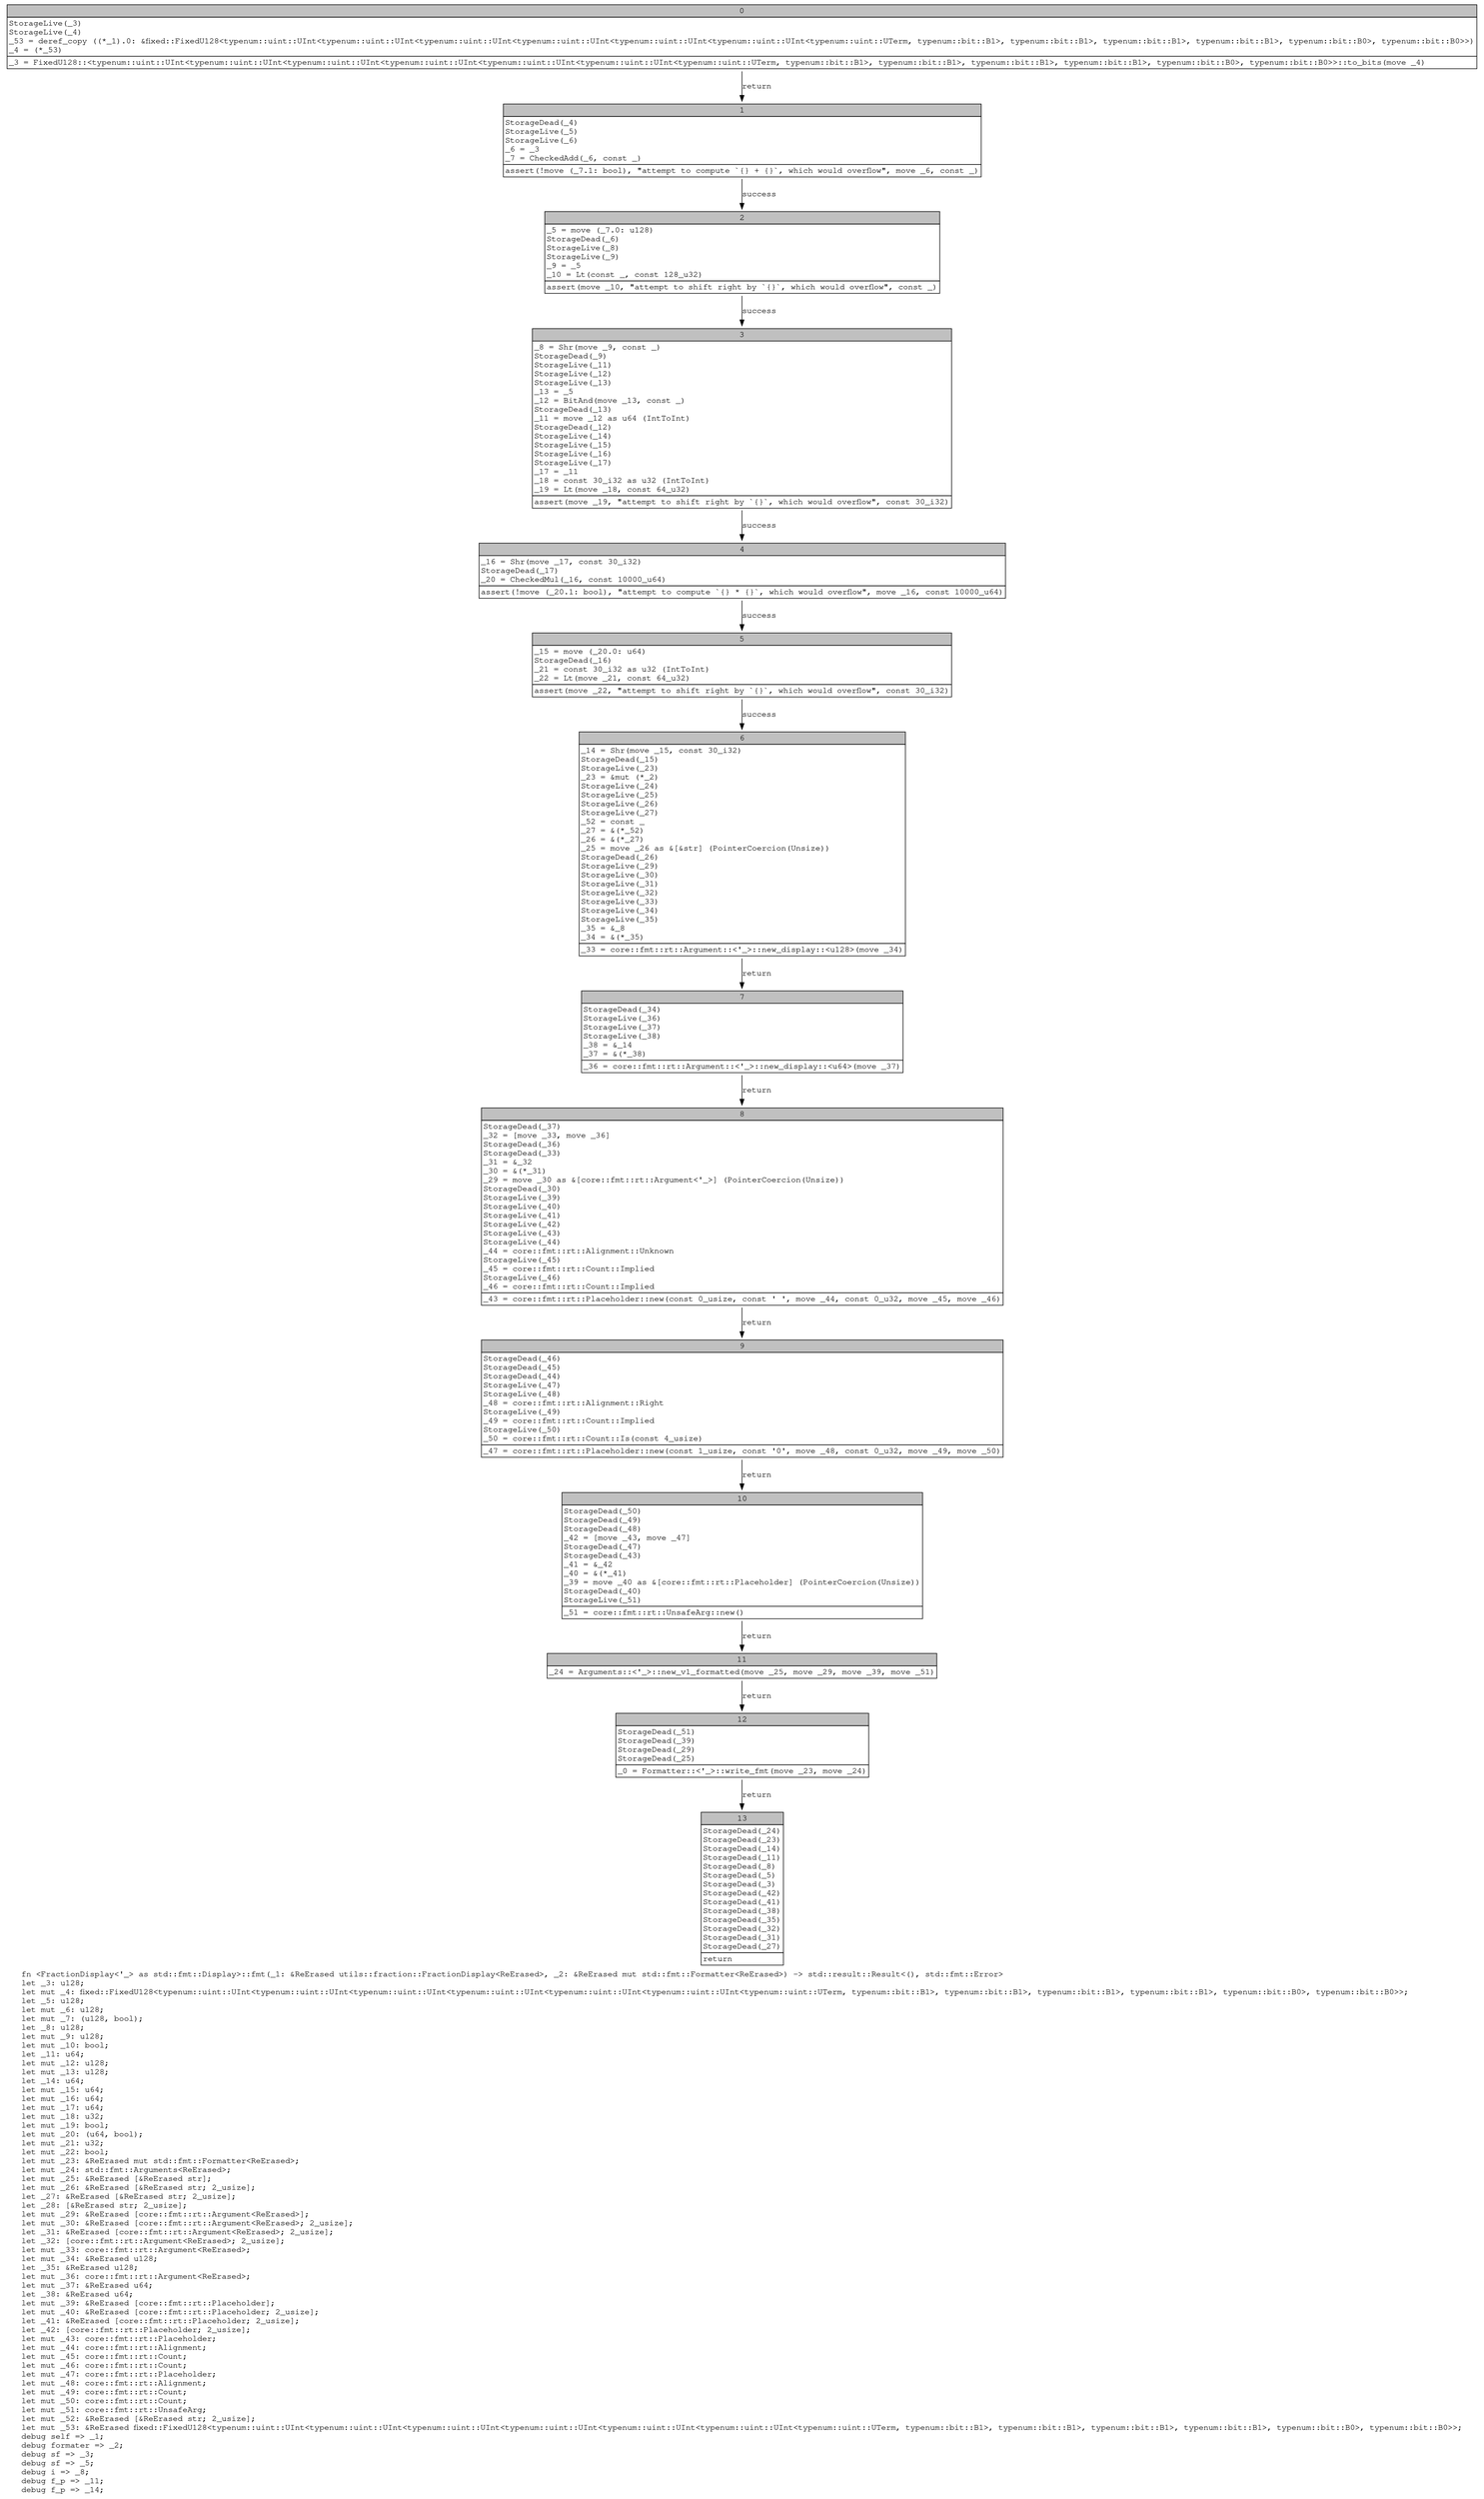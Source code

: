 digraph Mir_0_2483 {
    graph [fontname="Courier, monospace"];
    node [fontname="Courier, monospace"];
    edge [fontname="Courier, monospace"];
    label=<fn &lt;FractionDisplay&lt;'_&gt; as std::fmt::Display&gt;::fmt(_1: &amp;ReErased utils::fraction::FractionDisplay&lt;ReErased&gt;, _2: &amp;ReErased mut std::fmt::Formatter&lt;ReErased&gt;) -&gt; std::result::Result&lt;(), std::fmt::Error&gt;<br align="left"/>let _3: u128;<br align="left"/>let mut _4: fixed::FixedU128&lt;typenum::uint::UInt&lt;typenum::uint::UInt&lt;typenum::uint::UInt&lt;typenum::uint::UInt&lt;typenum::uint::UInt&lt;typenum::uint::UInt&lt;typenum::uint::UTerm, typenum::bit::B1&gt;, typenum::bit::B1&gt;, typenum::bit::B1&gt;, typenum::bit::B1&gt;, typenum::bit::B0&gt;, typenum::bit::B0&gt;&gt;;<br align="left"/>let _5: u128;<br align="left"/>let mut _6: u128;<br align="left"/>let mut _7: (u128, bool);<br align="left"/>let _8: u128;<br align="left"/>let mut _9: u128;<br align="left"/>let mut _10: bool;<br align="left"/>let _11: u64;<br align="left"/>let mut _12: u128;<br align="left"/>let mut _13: u128;<br align="left"/>let _14: u64;<br align="left"/>let mut _15: u64;<br align="left"/>let mut _16: u64;<br align="left"/>let mut _17: u64;<br align="left"/>let mut _18: u32;<br align="left"/>let mut _19: bool;<br align="left"/>let mut _20: (u64, bool);<br align="left"/>let mut _21: u32;<br align="left"/>let mut _22: bool;<br align="left"/>let mut _23: &amp;ReErased mut std::fmt::Formatter&lt;ReErased&gt;;<br align="left"/>let mut _24: std::fmt::Arguments&lt;ReErased&gt;;<br align="left"/>let mut _25: &amp;ReErased [&amp;ReErased str];<br align="left"/>let mut _26: &amp;ReErased [&amp;ReErased str; 2_usize];<br align="left"/>let _27: &amp;ReErased [&amp;ReErased str; 2_usize];<br align="left"/>let _28: [&amp;ReErased str; 2_usize];<br align="left"/>let mut _29: &amp;ReErased [core::fmt::rt::Argument&lt;ReErased&gt;];<br align="left"/>let mut _30: &amp;ReErased [core::fmt::rt::Argument&lt;ReErased&gt;; 2_usize];<br align="left"/>let _31: &amp;ReErased [core::fmt::rt::Argument&lt;ReErased&gt;; 2_usize];<br align="left"/>let _32: [core::fmt::rt::Argument&lt;ReErased&gt;; 2_usize];<br align="left"/>let mut _33: core::fmt::rt::Argument&lt;ReErased&gt;;<br align="left"/>let mut _34: &amp;ReErased u128;<br align="left"/>let _35: &amp;ReErased u128;<br align="left"/>let mut _36: core::fmt::rt::Argument&lt;ReErased&gt;;<br align="left"/>let mut _37: &amp;ReErased u64;<br align="left"/>let _38: &amp;ReErased u64;<br align="left"/>let mut _39: &amp;ReErased [core::fmt::rt::Placeholder];<br align="left"/>let mut _40: &amp;ReErased [core::fmt::rt::Placeholder; 2_usize];<br align="left"/>let _41: &amp;ReErased [core::fmt::rt::Placeholder; 2_usize];<br align="left"/>let _42: [core::fmt::rt::Placeholder; 2_usize];<br align="left"/>let mut _43: core::fmt::rt::Placeholder;<br align="left"/>let mut _44: core::fmt::rt::Alignment;<br align="left"/>let mut _45: core::fmt::rt::Count;<br align="left"/>let mut _46: core::fmt::rt::Count;<br align="left"/>let mut _47: core::fmt::rt::Placeholder;<br align="left"/>let mut _48: core::fmt::rt::Alignment;<br align="left"/>let mut _49: core::fmt::rt::Count;<br align="left"/>let mut _50: core::fmt::rt::Count;<br align="left"/>let mut _51: core::fmt::rt::UnsafeArg;<br align="left"/>let mut _52: &amp;ReErased [&amp;ReErased str; 2_usize];<br align="left"/>let mut _53: &amp;ReErased fixed::FixedU128&lt;typenum::uint::UInt&lt;typenum::uint::UInt&lt;typenum::uint::UInt&lt;typenum::uint::UInt&lt;typenum::uint::UInt&lt;typenum::uint::UInt&lt;typenum::uint::UTerm, typenum::bit::B1&gt;, typenum::bit::B1&gt;, typenum::bit::B1&gt;, typenum::bit::B1&gt;, typenum::bit::B0&gt;, typenum::bit::B0&gt;&gt;;<br align="left"/>debug self =&gt; _1;<br align="left"/>debug formater =&gt; _2;<br align="left"/>debug sf =&gt; _3;<br align="left"/>debug sf =&gt; _5;<br align="left"/>debug i =&gt; _8;<br align="left"/>debug f_p =&gt; _11;<br align="left"/>debug f_p =&gt; _14;<br align="left"/>>;
    bb0__0_2483 [shape="none", label=<<table border="0" cellborder="1" cellspacing="0"><tr><td bgcolor="gray" align="center" colspan="1">0</td></tr><tr><td align="left" balign="left">StorageLive(_3)<br/>StorageLive(_4)<br/>_53 = deref_copy ((*_1).0: &amp;fixed::FixedU128&lt;typenum::uint::UInt&lt;typenum::uint::UInt&lt;typenum::uint::UInt&lt;typenum::uint::UInt&lt;typenum::uint::UInt&lt;typenum::uint::UInt&lt;typenum::uint::UTerm, typenum::bit::B1&gt;, typenum::bit::B1&gt;, typenum::bit::B1&gt;, typenum::bit::B1&gt;, typenum::bit::B0&gt;, typenum::bit::B0&gt;&gt;)<br/>_4 = (*_53)<br/></td></tr><tr><td align="left">_3 = FixedU128::&lt;typenum::uint::UInt&lt;typenum::uint::UInt&lt;typenum::uint::UInt&lt;typenum::uint::UInt&lt;typenum::uint::UInt&lt;typenum::uint::UInt&lt;typenum::uint::UTerm, typenum::bit::B1&gt;, typenum::bit::B1&gt;, typenum::bit::B1&gt;, typenum::bit::B1&gt;, typenum::bit::B0&gt;, typenum::bit::B0&gt;&gt;::to_bits(move _4)</td></tr></table>>];
    bb1__0_2483 [shape="none", label=<<table border="0" cellborder="1" cellspacing="0"><tr><td bgcolor="gray" align="center" colspan="1">1</td></tr><tr><td align="left" balign="left">StorageDead(_4)<br/>StorageLive(_5)<br/>StorageLive(_6)<br/>_6 = _3<br/>_7 = CheckedAdd(_6, const _)<br/></td></tr><tr><td align="left">assert(!move (_7.1: bool), &quot;attempt to compute `{} + {}`, which would overflow&quot;, move _6, const _)</td></tr></table>>];
    bb2__0_2483 [shape="none", label=<<table border="0" cellborder="1" cellspacing="0"><tr><td bgcolor="gray" align="center" colspan="1">2</td></tr><tr><td align="left" balign="left">_5 = move (_7.0: u128)<br/>StorageDead(_6)<br/>StorageLive(_8)<br/>StorageLive(_9)<br/>_9 = _5<br/>_10 = Lt(const _, const 128_u32)<br/></td></tr><tr><td align="left">assert(move _10, &quot;attempt to shift right by `{}`, which would overflow&quot;, const _)</td></tr></table>>];
    bb3__0_2483 [shape="none", label=<<table border="0" cellborder="1" cellspacing="0"><tr><td bgcolor="gray" align="center" colspan="1">3</td></tr><tr><td align="left" balign="left">_8 = Shr(move _9, const _)<br/>StorageDead(_9)<br/>StorageLive(_11)<br/>StorageLive(_12)<br/>StorageLive(_13)<br/>_13 = _5<br/>_12 = BitAnd(move _13, const _)<br/>StorageDead(_13)<br/>_11 = move _12 as u64 (IntToInt)<br/>StorageDead(_12)<br/>StorageLive(_14)<br/>StorageLive(_15)<br/>StorageLive(_16)<br/>StorageLive(_17)<br/>_17 = _11<br/>_18 = const 30_i32 as u32 (IntToInt)<br/>_19 = Lt(move _18, const 64_u32)<br/></td></tr><tr><td align="left">assert(move _19, &quot;attempt to shift right by `{}`, which would overflow&quot;, const 30_i32)</td></tr></table>>];
    bb4__0_2483 [shape="none", label=<<table border="0" cellborder="1" cellspacing="0"><tr><td bgcolor="gray" align="center" colspan="1">4</td></tr><tr><td align="left" balign="left">_16 = Shr(move _17, const 30_i32)<br/>StorageDead(_17)<br/>_20 = CheckedMul(_16, const 10000_u64)<br/></td></tr><tr><td align="left">assert(!move (_20.1: bool), &quot;attempt to compute `{} * {}`, which would overflow&quot;, move _16, const 10000_u64)</td></tr></table>>];
    bb5__0_2483 [shape="none", label=<<table border="0" cellborder="1" cellspacing="0"><tr><td bgcolor="gray" align="center" colspan="1">5</td></tr><tr><td align="left" balign="left">_15 = move (_20.0: u64)<br/>StorageDead(_16)<br/>_21 = const 30_i32 as u32 (IntToInt)<br/>_22 = Lt(move _21, const 64_u32)<br/></td></tr><tr><td align="left">assert(move _22, &quot;attempt to shift right by `{}`, which would overflow&quot;, const 30_i32)</td></tr></table>>];
    bb6__0_2483 [shape="none", label=<<table border="0" cellborder="1" cellspacing="0"><tr><td bgcolor="gray" align="center" colspan="1">6</td></tr><tr><td align="left" balign="left">_14 = Shr(move _15, const 30_i32)<br/>StorageDead(_15)<br/>StorageLive(_23)<br/>_23 = &amp;mut (*_2)<br/>StorageLive(_24)<br/>StorageLive(_25)<br/>StorageLive(_26)<br/>StorageLive(_27)<br/>_52 = const _<br/>_27 = &amp;(*_52)<br/>_26 = &amp;(*_27)<br/>_25 = move _26 as &amp;[&amp;str] (PointerCoercion(Unsize))<br/>StorageDead(_26)<br/>StorageLive(_29)<br/>StorageLive(_30)<br/>StorageLive(_31)<br/>StorageLive(_32)<br/>StorageLive(_33)<br/>StorageLive(_34)<br/>StorageLive(_35)<br/>_35 = &amp;_8<br/>_34 = &amp;(*_35)<br/></td></tr><tr><td align="left">_33 = core::fmt::rt::Argument::&lt;'_&gt;::new_display::&lt;u128&gt;(move _34)</td></tr></table>>];
    bb7__0_2483 [shape="none", label=<<table border="0" cellborder="1" cellspacing="0"><tr><td bgcolor="gray" align="center" colspan="1">7</td></tr><tr><td align="left" balign="left">StorageDead(_34)<br/>StorageLive(_36)<br/>StorageLive(_37)<br/>StorageLive(_38)<br/>_38 = &amp;_14<br/>_37 = &amp;(*_38)<br/></td></tr><tr><td align="left">_36 = core::fmt::rt::Argument::&lt;'_&gt;::new_display::&lt;u64&gt;(move _37)</td></tr></table>>];
    bb8__0_2483 [shape="none", label=<<table border="0" cellborder="1" cellspacing="0"><tr><td bgcolor="gray" align="center" colspan="1">8</td></tr><tr><td align="left" balign="left">StorageDead(_37)<br/>_32 = [move _33, move _36]<br/>StorageDead(_36)<br/>StorageDead(_33)<br/>_31 = &amp;_32<br/>_30 = &amp;(*_31)<br/>_29 = move _30 as &amp;[core::fmt::rt::Argument&lt;'_&gt;] (PointerCoercion(Unsize))<br/>StorageDead(_30)<br/>StorageLive(_39)<br/>StorageLive(_40)<br/>StorageLive(_41)<br/>StorageLive(_42)<br/>StorageLive(_43)<br/>StorageLive(_44)<br/>_44 = core::fmt::rt::Alignment::Unknown<br/>StorageLive(_45)<br/>_45 = core::fmt::rt::Count::Implied<br/>StorageLive(_46)<br/>_46 = core::fmt::rt::Count::Implied<br/></td></tr><tr><td align="left">_43 = core::fmt::rt::Placeholder::new(const 0_usize, const ' ', move _44, const 0_u32, move _45, move _46)</td></tr></table>>];
    bb9__0_2483 [shape="none", label=<<table border="0" cellborder="1" cellspacing="0"><tr><td bgcolor="gray" align="center" colspan="1">9</td></tr><tr><td align="left" balign="left">StorageDead(_46)<br/>StorageDead(_45)<br/>StorageDead(_44)<br/>StorageLive(_47)<br/>StorageLive(_48)<br/>_48 = core::fmt::rt::Alignment::Right<br/>StorageLive(_49)<br/>_49 = core::fmt::rt::Count::Implied<br/>StorageLive(_50)<br/>_50 = core::fmt::rt::Count::Is(const 4_usize)<br/></td></tr><tr><td align="left">_47 = core::fmt::rt::Placeholder::new(const 1_usize, const '0', move _48, const 0_u32, move _49, move _50)</td></tr></table>>];
    bb10__0_2483 [shape="none", label=<<table border="0" cellborder="1" cellspacing="0"><tr><td bgcolor="gray" align="center" colspan="1">10</td></tr><tr><td align="left" balign="left">StorageDead(_50)<br/>StorageDead(_49)<br/>StorageDead(_48)<br/>_42 = [move _43, move _47]<br/>StorageDead(_47)<br/>StorageDead(_43)<br/>_41 = &amp;_42<br/>_40 = &amp;(*_41)<br/>_39 = move _40 as &amp;[core::fmt::rt::Placeholder] (PointerCoercion(Unsize))<br/>StorageDead(_40)<br/>StorageLive(_51)<br/></td></tr><tr><td align="left">_51 = core::fmt::rt::UnsafeArg::new()</td></tr></table>>];
    bb11__0_2483 [shape="none", label=<<table border="0" cellborder="1" cellspacing="0"><tr><td bgcolor="gray" align="center" colspan="1">11</td></tr><tr><td align="left">_24 = Arguments::&lt;'_&gt;::new_v1_formatted(move _25, move _29, move _39, move _51)</td></tr></table>>];
    bb12__0_2483 [shape="none", label=<<table border="0" cellborder="1" cellspacing="0"><tr><td bgcolor="gray" align="center" colspan="1">12</td></tr><tr><td align="left" balign="left">StorageDead(_51)<br/>StorageDead(_39)<br/>StorageDead(_29)<br/>StorageDead(_25)<br/></td></tr><tr><td align="left">_0 = Formatter::&lt;'_&gt;::write_fmt(move _23, move _24)</td></tr></table>>];
    bb13__0_2483 [shape="none", label=<<table border="0" cellborder="1" cellspacing="0"><tr><td bgcolor="gray" align="center" colspan="1">13</td></tr><tr><td align="left" balign="left">StorageDead(_24)<br/>StorageDead(_23)<br/>StorageDead(_14)<br/>StorageDead(_11)<br/>StorageDead(_8)<br/>StorageDead(_5)<br/>StorageDead(_3)<br/>StorageDead(_42)<br/>StorageDead(_41)<br/>StorageDead(_38)<br/>StorageDead(_35)<br/>StorageDead(_32)<br/>StorageDead(_31)<br/>StorageDead(_27)<br/></td></tr><tr><td align="left">return</td></tr></table>>];
    bb0__0_2483 -> bb1__0_2483 [label="return"];
    bb1__0_2483 -> bb2__0_2483 [label="success"];
    bb2__0_2483 -> bb3__0_2483 [label="success"];
    bb3__0_2483 -> bb4__0_2483 [label="success"];
    bb4__0_2483 -> bb5__0_2483 [label="success"];
    bb5__0_2483 -> bb6__0_2483 [label="success"];
    bb6__0_2483 -> bb7__0_2483 [label="return"];
    bb7__0_2483 -> bb8__0_2483 [label="return"];
    bb8__0_2483 -> bb9__0_2483 [label="return"];
    bb9__0_2483 -> bb10__0_2483 [label="return"];
    bb10__0_2483 -> bb11__0_2483 [label="return"];
    bb11__0_2483 -> bb12__0_2483 [label="return"];
    bb12__0_2483 -> bb13__0_2483 [label="return"];
}
